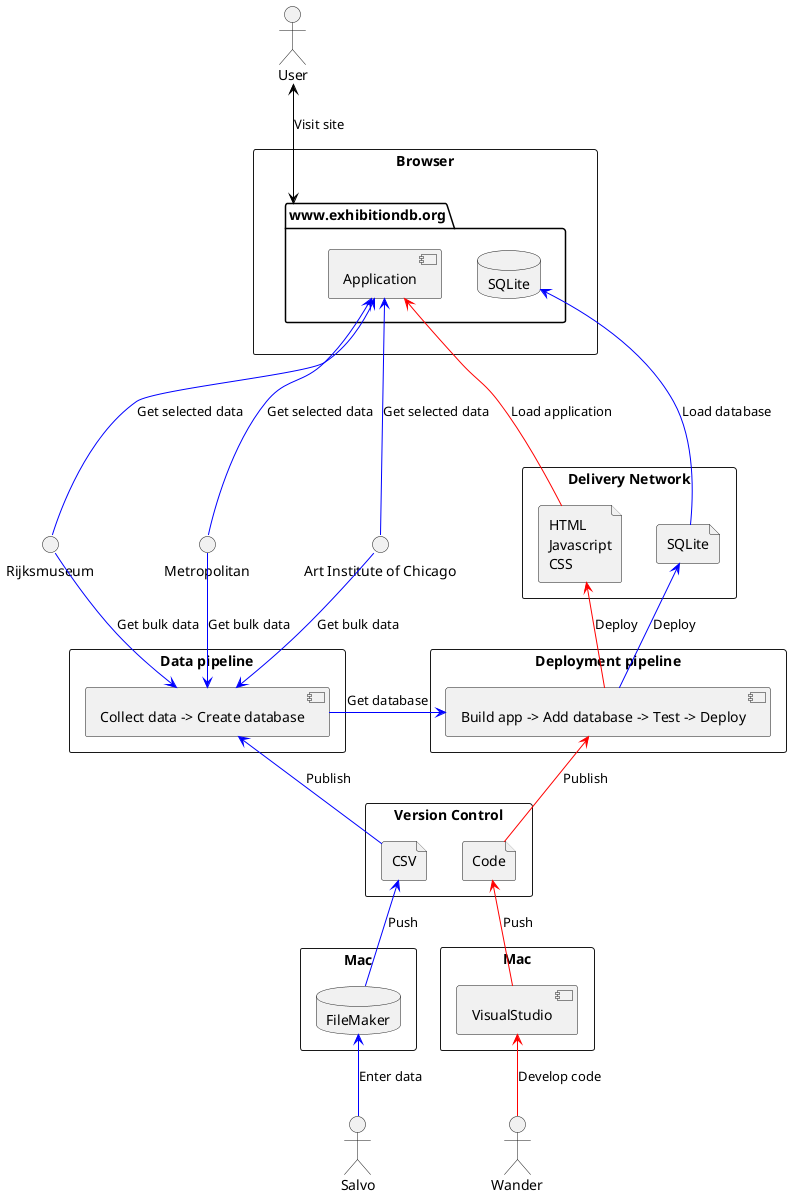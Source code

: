 @startuml Deployment

actor Wander as Developer
actor Salvo as Expert
actor User

rectangle Mac as DeveloperC {
  component VisualStudio
}

rectangle Mac as ExpertC {
  database FileMaker
}

rectangle Browser as UserC {
  package "www.exhibitiondb.org" as Site {
    component Application
    database SQLite as Database
  }
}

interface "Rijksmuseum" as Rijksmuseum
interface "Metropolitan" as Metropolitan
interface "Art Institute of Chicago" as Artic

rectangle "Version Control" as CodeGitHub {
  file CSV
  file Code
}

rectangle "Data pipeline" as DataPipeline {
  component "Collect data -> Create database" as DataGenerator 
}

rectangle "Deployment pipeline" as DeploymentPipeline {
  component "Build app -> Add database -> Test -> Deploy" as CodeGenerator 
}

rectangle "Delivery Network" as CDN {
  file "HTML\nJavascript\nCSS" as Storage
  file SQLite
}

FileMaker <-[#blue]- Expert : Enter data
VisualStudio <-[#red]- Developer : Develop code
User <-[#black]-> Site : Visit site

Code <-[#red]- VisualStudio : Push
CSV <-[#blue]- FileMaker : Push
Application <-[#red]-- Storage : Load application
Database <-[#blue]-- SQLite : Load database

Storage <-[#red]- CodeGenerator : Deploy
SQLite <-[#blue]- CodeGenerator : Deploy
DataGenerator -[#blue]> CodeGenerator : Get database
CodeGenerator <-[#red]- Code : Publish
DataGenerator <-[#blue]- CSV : Publish

Artic -[#blue]-> DataGenerator : Get bulk data
Application <-[#blue]-- Artic : Get selected data
Metropolitan -[#blue]-> DataGenerator : Get bulk data
Application <-[#blue]-- Metropolitan : Get selected data
Rijksmuseum -[#blue]-> DataGenerator : Get bulk data
Application <-[#blue]-- Rijksmuseum : Get selected data

@enduml

